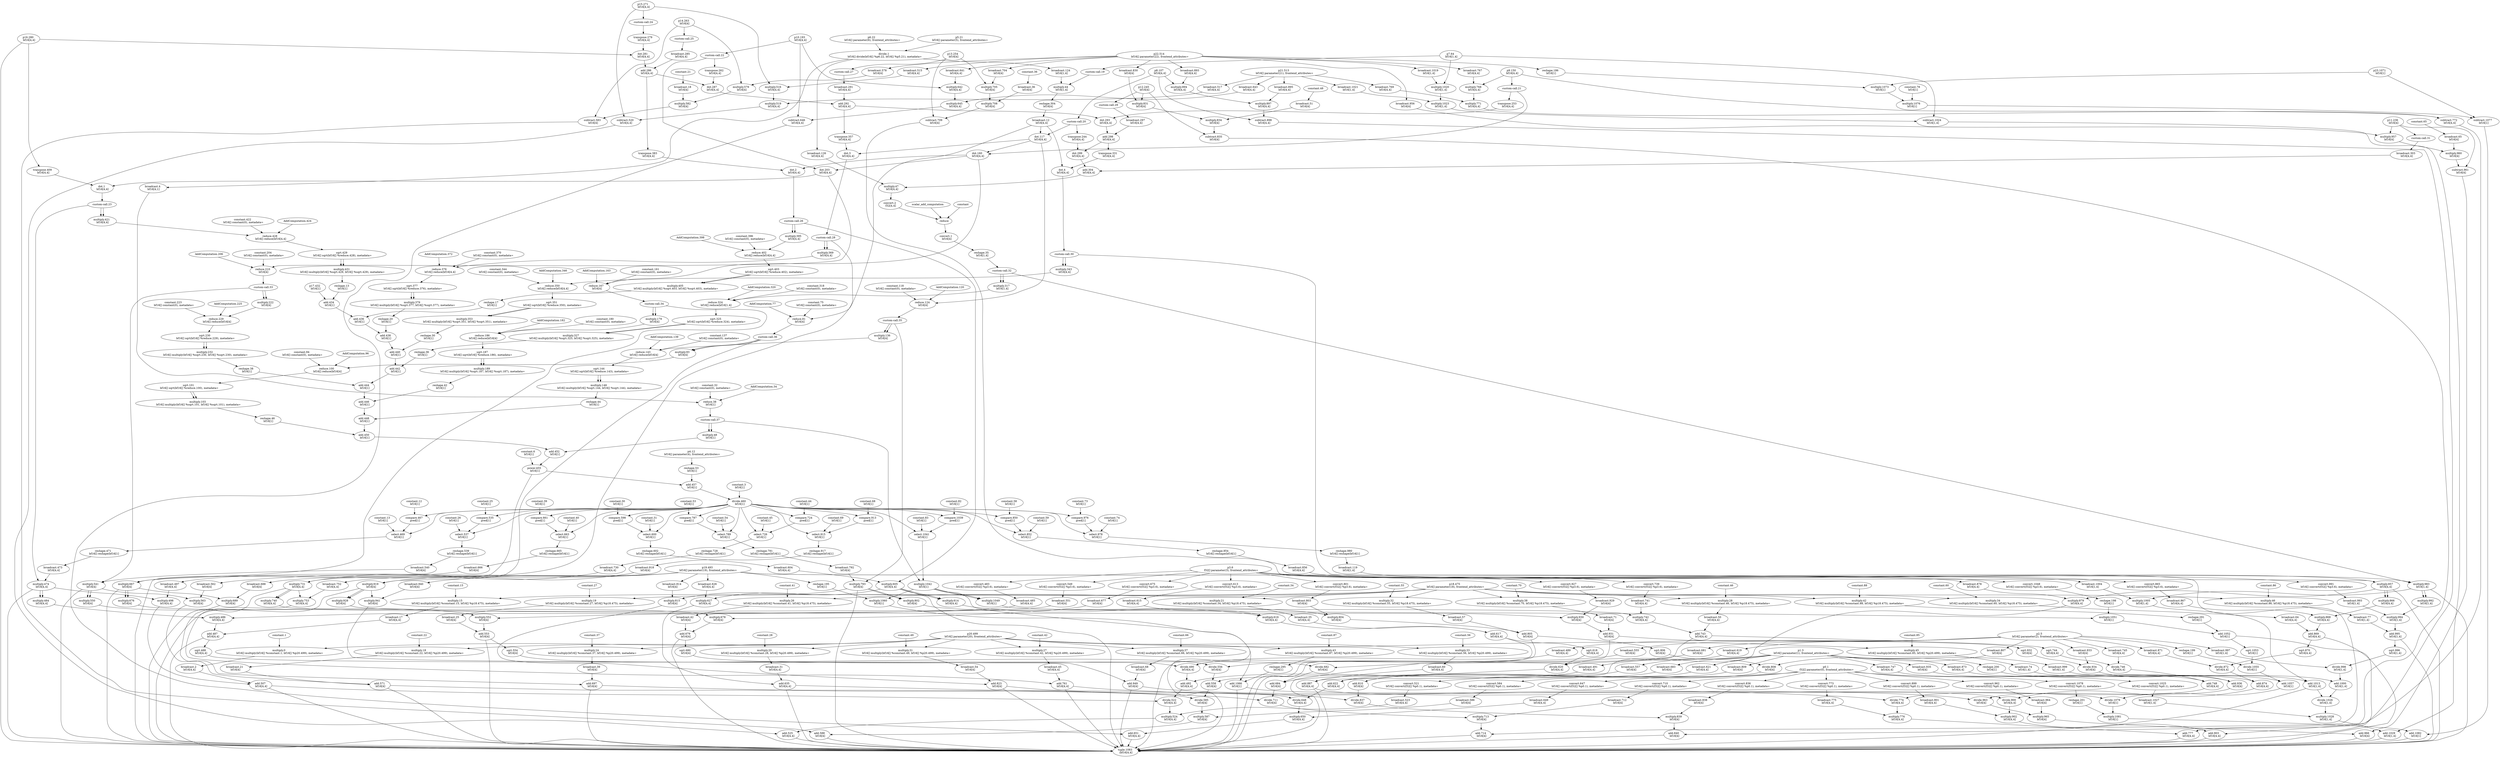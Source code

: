 digraph HloModule {
	"p15.271" [label="p15.271 \n bf16[4,4]"];
	"p22.514" [label="p22.514 \n bf16[] parameter(22), frontend_attributes="];
	"broadcast.515" [label="broadcast.515 \n bf16[4,4]"];
	"multiply.516" [label="multiply.516 \n bf16[4,4]"];
	"p21.513" [label="p21.513 \n bf16[] parameter(21), frontend_attributes="];
	"broadcast.517" [label="broadcast.517 \n bf16[4,4]"];
	"multiply.519" [label="multiply.519 \n bf16[4,4]"];
	"subtract.520" [label="subtract.520 \n bf16[4,4]"];
	"p20.499" [label="p20.499 \n bf16[] parameter(20), frontend_attributes="];
	"multiply.0" [label="multiply.0 \n bf16[] multiply(bf16[] %constant.1, bf16[] %p20.499), metadata="];
	"broadcast.2" [label="broadcast.2 \n bf16[4,4]"];
	"p6.22" [label="p6.22 \n bf16[] parameter(6), frontend_attributes="];
	"p5.21" [label="p5.21 \n bf16[] parameter(5), frontend_attributes="];
	"divide.1" [label="divide.1 \n bf16[] divide(bf16[] %p6.22, bf16[] %p5.21), metadata="];
	"broadcast.124" [label="broadcast.124 \n bf16[1,4]"];
	"p7.64" [label="p7.64 \n bf16[1,4]"];
	"multiply.44" [label="multiply.44 \n bf16[1,4]"];
	"reshape.304" [label="reshape.304 \n bf16[4]"];
	"broadcast.12" [label="broadcast.12 \n bf16[4,4]"];
	"p8.107" [label="p8.107 \n bf16[4,4]"];
	"dot.117" [label="dot.117 \n bf16[4,4]"];
	"p9.150" [label="p9.150 \n bf16[4,4]"];
	"dot.160" [label="dot.160 \n bf16[4,4]"];
	"p10.193" [label="p10.193 \n bf16[4,4]"];
	"dot.203" [label="dot.203 \n bf16[4,4]"];
	"p16.280" [label="p16.280 \n bf16[4,4]"];
	"transpose.409" [label="transpose.409 \n bf16[4,4]"];
	"dot.1" [label="dot.1 \n bf16[4,4]"];
	"constant.3" [label="constant.3 \n bf16[1]"];
	"p17.432" [label="p17.432 \n bf16[1]"];
	"multiply.421" [label="multiply.421 \n bf16[4,4]"];
	"constant.422" [label="constant.422 \n bf16[] constant(0), metadata="];
	"reduce.428" [label="reduce.428 \n bf16[] reduce(bf16[4,4]"];
	"sqrt.429" [label="sqrt.429 \n bf16[] sqrt(bf16[] %reduce.428), metadata="];
	"multiply.431" [label="multiply.431 \n bf16[] multiply(bf16[] %sqrt.429, bf16[] %sqrt.429), metadata="];
	"reshape.13" [label="reshape.13 \n bf16[1]"];
	"add.434" [label="add.434 \n bf16[1]"];
	"transpose.279" [label="transpose.279 \n bf16[4,4]"];
	"dot.281" [label="dot.281 \n bf16[4,4]"];
	"p14.263" [label="p14.263 \n bf16[4]"];
	"broadcast.285" [label="broadcast.285 \n bf16[4,4]"];
	"add.286" [label="add.286 \n bf16[4,4]"];
	"transpose.383" [label="transpose.383 \n bf16[4,4]"];
	"dot.2" [label="dot.2 \n bf16[4,4]"];
	"multiply.395" [label="multiply.395 \n bf16[4,4]"];
	"constant.396" [label="constant.396 \n bf16[] constant(0), metadata="];
	"reduce.402" [label="reduce.402 \n bf16[] reduce(bf16[4,4]"];
	"sqrt.403" [label="sqrt.403 \n bf16[] sqrt(bf16[] %reduce.402), metadata="];
	"multiply.405" [label="multiply.405 \n bf16[] multiply(bf16[] %sqrt.403, bf16[] %sqrt.403), metadata="];
	"reshape.17" [label="reshape.17 \n bf16[1]"];
	"add.436" [label="add.436 \n bf16[1]"];
	"transpose.262" [label="transpose.262 \n bf16[4,4]"];
	"dot.287" [label="dot.287 \n bf16[4,4]"];
	"p13.254" [label="p13.254 \n bf16[4]"];
	"broadcast.291" [label="broadcast.291 \n bf16[4,4]"];
	"add.292" [label="add.292 \n bf16[4,4]"];
	"transpose.357" [label="transpose.357 \n bf16[4,4]"];
	"dot.3" [label="dot.3 \n bf16[4,4]"];
	"multiply.369" [label="multiply.369 \n bf16[4,4]"];
	"constant.370" [label="constant.370 \n bf16[] constant(0), metadata="];
	"reduce.376" [label="reduce.376 \n bf16[] reduce(bf16[4,4]"];
	"sqrt.377" [label="sqrt.377 \n bf16[] sqrt(bf16[] %reduce.376), metadata="];
	"multiply.379" [label="multiply.379 \n bf16[] multiply(bf16[] %sqrt.377, bf16[] %sqrt.377), metadata="];
	"reshape.20" [label="reshape.20 \n bf16[1]"];
	"add.438" [label="add.438 \n bf16[1]"];
	"transpose.253" [label="transpose.253 \n bf16[4,4]"];
	"dot.293" [label="dot.293 \n bf16[4,4]"];
	"p12.245" [label="p12.245 \n bf16[4]"];
	"broadcast.297" [label="broadcast.297 \n bf16[4,4]"];
	"add.298" [label="add.298 \n bf16[4,4]"];
	"transpose.331" [label="transpose.331 \n bf16[4,4]"];
	"dot.4" [label="dot.4 \n bf16[4,4]"];
	"multiply.343" [label="multiply.343 \n bf16[4,4]"];
	"constant.344" [label="constant.344 \n bf16[] constant(0), metadata="];
	"reduce.350" [label="reduce.350 \n bf16[] reduce(bf16[4,4]"];
	"sqrt.351" [label="sqrt.351 \n bf16[] sqrt(bf16[] %reduce.350), metadata="];
	"multiply.353" [label="multiply.353 \n bf16[] multiply(bf16[] %sqrt.351, bf16[] %sqrt.351), metadata="];
	"reshape.30" [label="reshape.30 \n bf16[1]"];
	"add.440" [label="add.440 \n bf16[1]"];
	"transpose.244" [label="transpose.244 \n bf16[4,4]"];
	"dot.299" [label="dot.299 \n bf16[4,4]"];
	"p11.236" [label="p11.236 \n bf16[4]"];
	"broadcast.303" [label="broadcast.303 \n bf16[4,4]"];
	"add.304" [label="add.304 \n bf16[4,4]"];
	"broadcast.126" [label="broadcast.126 \n bf16[4,4]"];
	"multiply.47" [label="multiply.47 \n bf16[4,4]"];
	"convert.2" [label="convert.2 \n f32[4,4]"];
	"convert.1" [label="convert.1 \n bf16[4]"];
	"reshape.35" [label="reshape.35 \n bf16[1,4]"];
	"multiply.317" [label="multiply.317 \n bf16[1,4]"];
	"constant.318" [label="constant.318 \n bf16[] constant(0), metadata="];
	"reduce.324" [label="reduce.324 \n bf16[] reduce(bf16[1,4]"];
	"sqrt.325" [label="sqrt.325 \n bf16[] sqrt(bf16[] %reduce.324), metadata="];
	"multiply.327" [label="multiply.327 \n bf16[] multiply(bf16[] %sqrt.325, bf16[] %sqrt.325), metadata="];
	"reshape.36" [label="reshape.36 \n bf16[1]"];
	"add.442" [label="add.442 \n bf16[1]"];
	"constant.204" [label="constant.204 \n bf16[] constant(0), metadata="];
	"reduce.210" [label="reduce.210 \n bf16[4]"];
	"multiply.222" [label="multiply.222 \n bf16[4]"];
	"constant.223" [label="constant.223 \n bf16[] constant(0), metadata="];
	"reduce.229" [label="reduce.229 \n bf16[] reduce(bf16[4]"];
	"sqrt.230" [label="sqrt.230 \n bf16[] sqrt(bf16[] %reduce.229), metadata="];
	"multiply.232" [label="multiply.232 \n bf16[] multiply(bf16[] %sqrt.230, bf16[] %sqrt.230), metadata="];
	"reshape.38" [label="reshape.38 \n bf16[1]"];
	"add.444" [label="add.444 \n bf16[1]"];
	"constant.161" [label="constant.161 \n bf16[] constant(0), metadata="];
	"reduce.167" [label="reduce.167 \n bf16[4]"];
	"multiply.179" [label="multiply.179 \n bf16[4]"];
	"constant.180" [label="constant.180 \n bf16[] constant(0), metadata="];
	"reduce.186" [label="reduce.186 \n bf16[] reduce(bf16[4]"];
	"sqrt.187" [label="sqrt.187 \n bf16[] sqrt(bf16[] %reduce.186), metadata="];
	"multiply.189" [label="multiply.189 \n bf16[] multiply(bf16[] %sqrt.187, bf16[] %sqrt.187), metadata="];
	"reshape.42" [label="reshape.42 \n bf16[1]"];
	"add.446" [label="add.446 \n bf16[1]"];
	"constant.118" [label="constant.118 \n bf16[] constant(0), metadata="];
	"reduce.124" [label="reduce.124 \n bf16[4]"];
	"multiply.136" [label="multiply.136 \n bf16[4]"];
	"constant.137" [label="constant.137 \n bf16[] constant(0), metadata="];
	"reduce.143" [label="reduce.143 \n bf16[] reduce(bf16[4]"];
	"sqrt.144" [label="sqrt.144 \n bf16[] sqrt(bf16[] %reduce.143), metadata="];
	"multiply.146" [label="multiply.146 \n bf16[] multiply(bf16[] %sqrt.144, bf16[] %sqrt.144), metadata="];
	"reshape.44" [label="reshape.44 \n bf16[1]"];
	"add.448" [label="add.448 \n bf16[1]"];
	"constant.75" [label="constant.75 \n bf16[] constant(0), metadata="];
	"reduce.81" [label="reduce.81 \n bf16[4]"];
	"multiply.93" [label="multiply.93 \n bf16[4]"];
	"constant.94" [label="constant.94 \n bf16[] constant(0), metadata="];
	"reduce.100" [label="reduce.100 \n bf16[] reduce(bf16[4]"];
	"sqrt.101" [label="sqrt.101 \n bf16[] sqrt(bf16[] %reduce.100), metadata="];
	"multiply.103" [label="multiply.103 \n bf16[] multiply(bf16[] %sqrt.101, bf16[] %sqrt.101), metadata="];
	"reshape.46" [label="reshape.46 \n bf16[1]"];
	"add.450" [label="add.450 \n bf16[1]"];
	"broadcast.4" [label="broadcast.4 \n bf16[4,1]"];
	"constant.32" [label="constant.32 \n bf16[] constant(0), metadata="];
	"reduce.38" [label="reduce.38 \n bf16[1]"];
	"multiply.48" [label="multiply.48 \n bf16[1]"];
	"add.452" [label="add.452 \n bf16[1]"];
	"constant.6" [label="constant.6 \n bf16[1]"];
	"power.455" [label="power.455 \n bf16[1]"];
	"p4.12" [label="p4.12 \n bf16[] parameter(4), frontend_attributes="];
	"reshape.53" [label="reshape.53 \n bf16[1]"];
	"add.457" [label="add.457 \n bf16[1]"];
	"divide.460" [label="divide.460 \n bf16[1]"];
	"constant.12" [label="constant.12 \n bf16[1]"];
	"compare.467" [label="compare.467 \n pred[1]"];
	"constant.13" [label="constant.13 \n bf16[1]"];
	"select.469" [label="select.469 \n bf16[1]"];
	"reshape.471" [label="reshape.471 \n bf16[] reshape(bf16[1]"];
	"broadcast.473" [label="broadcast.473 \n bf16[4,4]"];
	"multiply.474" [label="multiply.474 \n bf16[4,4]"];
	"p19.493" [label="p19.493 \n bf16[] parameter(19), frontend_attributes="];
	"broadcast.497" [label="broadcast.497 \n bf16[4,4]"];
	"multiply.498" [label="multiply.498 \n bf16[4,4]"];
	"add.507" [label="add.507 \n bf16[4,4]"];
	"p18.475" [label="p18.475 \n bf16[] parameter(18), frontend_attributes="];
	"multiply.15" [label="multiply.15 \n bf16[] multiply(bf16[] %constant.15, bf16[] %p18.475), metadata="];
	"broadcast.17" [label="broadcast.17 \n bf16[4,4]"];
	"multiply.484" [label="multiply.484 \n bf16[4,4]"];
	"p3.6" [label="p3.6 \n f32[] parameter(3), frontend_attributes="];
	"convert.483" [label="convert.483 \n bf16[] convert(f32[] %p3.6), metadata="];
	"broadcast.485" [label="broadcast.485 \n bf16[4,4]"];
	"multiply.486" [label="multiply.486 \n bf16[4,4]"];
	"add.487" [label="add.487 \n bf16[4,4]"];
	"sqrt.488" [label="sqrt.488 \n bf16[4,4]"];
	"p2.5" [label="p2.5 \n bf16[] parameter(2), frontend_attributes="];
	"broadcast.489" [label="broadcast.489 \n bf16[4,4]"];
	"divide.490" [label="divide.490 \n bf16[4,4]"];
	"p1.3" [label="p1.3 \n bf16[] parameter(1), frontend_attributes="];
	"broadcast.491" [label="broadcast.491 \n bf16[4,4]"];
	"add.492" [label="add.492 \n bf16[4,4]"];
	"divide.522" [label="divide.522 \n bf16[4,4]"];
	"p0.1" [label="p0.1 \n f32[] parameter(0), frontend_attributes="];
	"convert.521" [label="convert.521 \n bf16[] convert(f32[] %p0.1), metadata="];
	"broadcast.523" [label="broadcast.523 \n bf16[4,4]"];
	"multiply.524" [label="multiply.524 \n bf16[4,4]"];
	"add.525" [label="add.525 \n bf16[4,4]"];
	"broadcast.578" [label="broadcast.578 \n bf16[4]"];
	"multiply.579" [label="multiply.579 \n bf16[4]"];
	"broadcast.18" [label="broadcast.18 \n bf16[4]"];
	"multiply.582" [label="multiply.582 \n bf16[4]"];
	"subtract.583" [label="subtract.583 \n bf16[4]"];
	"multiply.18" [label="multiply.18 \n bf16[] multiply(bf16[] %constant.22, bf16[] %p20.499), metadata="];
	"broadcast.21" [label="broadcast.21 \n bf16[4]"];
	"constant.25" [label="constant.25 \n bf16[1]"];
	"compare.535" [label="compare.535 \n pred[1]"];
	"constant.26" [label="constant.26 \n bf16[1]"];
	"select.537" [label="select.537 \n bf16[1]"];
	"reshape.539" [label="reshape.539 \n bf16[] reshape(bf16[1]"];
	"broadcast.540" [label="broadcast.540 \n bf16[4]"];
	"multiply.541" [label="multiply.541 \n bf16[4]"];
	"broadcast.562" [label="broadcast.562 \n bf16[4]"];
	"multiply.563" [label="multiply.563 \n bf16[4]"];
	"add.571" [label="add.571 \n bf16[4]"];
	"multiply.19" [label="multiply.19 \n bf16[] multiply(bf16[] %constant.27, bf16[] %p18.475), metadata="];
	"broadcast.25" [label="broadcast.25 \n bf16[4]"];
	"multiply.550" [label="multiply.550 \n bf16[4]"];
	"convert.549" [label="convert.549 \n bf16[] convert(f32[] %p3.6), metadata="];
	"broadcast.551" [label="broadcast.551 \n bf16[4]"];
	"multiply.552" [label="multiply.552 \n bf16[4]"];
	"add.553" [label="add.553 \n bf16[4]"];
	"sqrt.554" [label="sqrt.554 \n bf16[4]"];
	"broadcast.555" [label="broadcast.555 \n bf16[4]"];
	"divide.556" [label="divide.556 \n bf16[4]"];
	"broadcast.557" [label="broadcast.557 \n bf16[4]"];
	"add.558" [label="add.558 \n bf16[4]"];
	"divide.585" [label="divide.585 \n bf16[4]"];
	"convert.584" [label="convert.584 \n bf16[] convert(f32[] %p0.1), metadata="];
	"broadcast.586" [label="broadcast.586 \n bf16[4]"];
	"multiply.587" [label="multiply.587 \n bf16[4]"];
	"add.588" [label="add.588 \n bf16[4]"];
	"broadcast.641" [label="broadcast.641 \n bf16[4,4]"];
	"multiply.642" [label="multiply.642 \n bf16[4,4]"];
	"broadcast.643" [label="broadcast.643 \n bf16[4,4]"];
	"multiply.645" [label="multiply.645 \n bf16[4,4]"];
	"subtract.646" [label="subtract.646 \n bf16[4,4]"];
	"multiply.20" [label="multiply.20 \n bf16[] multiply(bf16[] %constant.28, bf16[] %p20.499), metadata="];
	"broadcast.31" [label="broadcast.31 \n bf16[4,4]"];
	"constant.30" [label="constant.30 \n bf16[1]"];
	"compare.598" [label="compare.598 \n pred[1]"];
	"constant.31" [label="constant.31 \n bf16[1]"];
	"select.600" [label="select.600 \n bf16[1]"];
	"reshape.602" [label="reshape.602 \n bf16[] reshape(bf16[1]"];
	"broadcast.604" [label="broadcast.604 \n bf16[4,4]"];
	"multiply.605" [label="multiply.605 \n bf16[4,4]"];
	"broadcast.626" [label="broadcast.626 \n bf16[4,4]"];
	"multiply.627" [label="multiply.627 \n bf16[4,4]"];
	"add.635" [label="add.635 \n bf16[4,4]"];
	"multiply.21" [label="multiply.21 \n bf16[] multiply(bf16[] %constant.34, bf16[] %p18.475), metadata="];
	"broadcast.35" [label="broadcast.35 \n bf16[4,4]"];
	"multiply.614" [label="multiply.614 \n bf16[4,4]"];
	"convert.613" [label="convert.613 \n bf16[] convert(f32[] %p3.6), metadata="];
	"broadcast.615" [label="broadcast.615 \n bf16[4,4]"];
	"multiply.616" [label="multiply.616 \n bf16[4,4]"];
	"add.617" [label="add.617 \n bf16[4,4]"];
	"sqrt.618" [label="sqrt.618 \n bf16[4,4]"];
	"broadcast.619" [label="broadcast.619 \n bf16[4,4]"];
	"divide.620" [label="divide.620 \n bf16[4,4]"];
	"broadcast.621" [label="broadcast.621 \n bf16[4,4]"];
	"add.622" [label="add.622 \n bf16[4,4]"];
	"divide.648" [label="divide.648 \n bf16[4,4]"];
	"convert.647" [label="convert.647 \n bf16[] convert(f32[] %p0.1), metadata="];
	"broadcast.649" [label="broadcast.649 \n bf16[4,4]"];
	"multiply.650" [label="multiply.650 \n bf16[4,4]"];
	"add.651" [label="add.651 \n bf16[4,4]"];
	"broadcast.704" [label="broadcast.704 \n bf16[4]"];
	"multiply.705" [label="multiply.705 \n bf16[4]"];
	"broadcast.36" [label="broadcast.36 \n bf16[4]"];
	"multiply.708" [label="multiply.708 \n bf16[4]"];
	"subtract.709" [label="subtract.709 \n bf16[4]"];
	"multiply.24" [label="multiply.24 \n bf16[] multiply(bf16[] %constant.37, bf16[] %p20.499), metadata="];
	"broadcast.39" [label="broadcast.39 \n bf16[4]"];
	"constant.39" [label="constant.39 \n bf16[1]"];
	"compare.661" [label="compare.661 \n pred[1]"];
	"constant.40" [label="constant.40 \n bf16[1]"];
	"select.663" [label="select.663 \n bf16[1]"];
	"reshape.665" [label="reshape.665 \n bf16[] reshape(bf16[1]"];
	"broadcast.666" [label="broadcast.666 \n bf16[4]"];
	"multiply.667" [label="multiply.667 \n bf16[4]"];
	"broadcast.688" [label="broadcast.688 \n bf16[4]"];
	"multiply.689" [label="multiply.689 \n bf16[4]"];
	"add.697" [label="add.697 \n bf16[4]"];
	"multiply.26" [label="multiply.26 \n bf16[] multiply(bf16[] %constant.41, bf16[] %p18.475), metadata="];
	"broadcast.42" [label="broadcast.42 \n bf16[4]"];
	"multiply.676" [label="multiply.676 \n bf16[4]"];
	"convert.675" [label="convert.675 \n bf16[] convert(f32[] %p3.6), metadata="];
	"broadcast.677" [label="broadcast.677 \n bf16[4]"];
	"multiply.678" [label="multiply.678 \n bf16[4]"];
	"add.679" [label="add.679 \n bf16[4]"];
	"sqrt.680" [label="sqrt.680 \n bf16[4]"];
	"broadcast.681" [label="broadcast.681 \n bf16[4]"];
	"divide.682" [label="divide.682 \n bf16[4]"];
	"broadcast.683" [label="broadcast.683 \n bf16[4]"];
	"add.684" [label="add.684 \n bf16[4]"];
	"divide.711" [label="divide.711 \n bf16[4]"];
	"convert.710" [label="convert.710 \n bf16[] convert(f32[] %p0.1), metadata="];
	"broadcast.712" [label="broadcast.712 \n bf16[4]"];
	"multiply.713" [label="multiply.713 \n bf16[4]"];
	"add.714" [label="add.714 \n bf16[4]"];
	"broadcast.767" [label="broadcast.767 \n bf16[4,4]"];
	"multiply.768" [label="multiply.768 \n bf16[4,4]"];
	"broadcast.769" [label="broadcast.769 \n bf16[4,4]"];
	"multiply.771" [label="multiply.771 \n bf16[4,4]"];
	"subtract.772" [label="subtract.772 \n bf16[4,4]"];
	"multiply.27" [label="multiply.27 \n bf16[] multiply(bf16[] %constant.42, bf16[] %p20.499), metadata="];
	"broadcast.45" [label="broadcast.45 \n bf16[4,4]"];
	"constant.44" [label="constant.44 \n bf16[1]"];
	"compare.724" [label="compare.724 \n pred[1]"];
	"constant.45" [label="constant.45 \n bf16[1]"];
	"select.726" [label="select.726 \n bf16[1]"];
	"reshape.728" [label="reshape.728 \n bf16[] reshape(bf16[1]"];
	"broadcast.730" [label="broadcast.730 \n bf16[4,4]"];
	"multiply.731" [label="multiply.731 \n bf16[4,4]"];
	"broadcast.752" [label="broadcast.752 \n bf16[4,4]"];
	"multiply.753" [label="multiply.753 \n bf16[4,4]"];
	"add.761" [label="add.761 \n bf16[4,4]"];
	"multiply.28" [label="multiply.28 \n bf16[] multiply(bf16[] %constant.46, bf16[] %p18.475), metadata="];
	"broadcast.50" [label="broadcast.50 \n bf16[4,4]"];
	"multiply.740" [label="multiply.740 \n bf16[4,4]"];
	"convert.739" [label="convert.739 \n bf16[] convert(f32[] %p3.6), metadata="];
	"broadcast.741" [label="broadcast.741 \n bf16[4,4]"];
	"multiply.742" [label="multiply.742 \n bf16[4,4]"];
	"add.743" [label="add.743 \n bf16[4,4]"];
	"sqrt.744" [label="sqrt.744 \n bf16[4,4]"];
	"broadcast.745" [label="broadcast.745 \n bf16[4,4]"];
	"divide.746" [label="divide.746 \n bf16[4,4]"];
	"broadcast.747" [label="broadcast.747 \n bf16[4,4]"];
	"add.748" [label="add.748 \n bf16[4,4]"];
	"divide.774" [label="divide.774 \n bf16[4,4]"];
	"convert.773" [label="convert.773 \n bf16[] convert(f32[] %p0.1), metadata="];
	"broadcast.775" [label="broadcast.775 \n bf16[4,4]"];
	"multiply.776" [label="multiply.776 \n bf16[4,4]"];
	"add.777" [label="add.777 \n bf16[4,4]"];
	"broadcast.830" [label="broadcast.830 \n bf16[4]"];
	"multiply.831" [label="multiply.831 \n bf16[4]"];
	"broadcast.51" [label="broadcast.51 \n bf16[4]"];
	"multiply.834" [label="multiply.834 \n bf16[4]"];
	"subtract.835" [label="subtract.835 \n bf16[4]"];
	"multiply.31" [label="multiply.31 \n bf16[] multiply(bf16[] %constant.49, bf16[] %p20.499), metadata="];
	"broadcast.54" [label="broadcast.54 \n bf16[4]"];
	"constant.53" [label="constant.53 \n bf16[1]"];
	"compare.787" [label="compare.787 \n pred[1]"];
	"constant.54" [label="constant.54 \n bf16[1]"];
	"select.789" [label="select.789 \n bf16[1]"];
	"reshape.791" [label="reshape.791 \n bf16[] reshape(bf16[1]"];
	"broadcast.792" [label="broadcast.792 \n bf16[4]"];
	"multiply.793" [label="multiply.793 \n bf16[4]"];
	"broadcast.814" [label="broadcast.814 \n bf16[4]"];
	"multiply.815" [label="multiply.815 \n bf16[4]"];
	"add.823" [label="add.823 \n bf16[4]"];
	"multiply.32" [label="multiply.32 \n bf16[] multiply(bf16[] %constant.55, bf16[] %p18.475), metadata="];
	"broadcast.57" [label="broadcast.57 \n bf16[4]"];
	"multiply.802" [label="multiply.802 \n bf16[4]"];
	"convert.801" [label="convert.801 \n bf16[] convert(f32[] %p3.6), metadata="];
	"broadcast.803" [label="broadcast.803 \n bf16[4]"];
	"multiply.804" [label="multiply.804 \n bf16[4]"];
	"add.805" [label="add.805 \n bf16[4]"];
	"sqrt.806" [label="sqrt.806 \n bf16[4]"];
	"broadcast.807" [label="broadcast.807 \n bf16[4]"];
	"divide.808" [label="divide.808 \n bf16[4]"];
	"broadcast.809" [label="broadcast.809 \n bf16[4]"];
	"add.810" [label="add.810 \n bf16[4]"];
	"divide.837" [label="divide.837 \n bf16[4]"];
	"convert.836" [label="convert.836 \n bf16[] convert(f32[] %p0.1), metadata="];
	"broadcast.838" [label="broadcast.838 \n bf16[4]"];
	"multiply.839" [label="multiply.839 \n bf16[4]"];
	"add.840" [label="add.840 \n bf16[4]"];
	"broadcast.893" [label="broadcast.893 \n bf16[4,4]"];
	"multiply.894" [label="multiply.894 \n bf16[4,4]"];
	"broadcast.895" [label="broadcast.895 \n bf16[4,4]"];
	"multiply.897" [label="multiply.897 \n bf16[4,4]"];
	"subtract.898" [label="subtract.898 \n bf16[4,4]"];
	"multiply.33" [label="multiply.33 \n bf16[] multiply(bf16[] %constant.56, bf16[] %p20.499), metadata="];
	"broadcast.60" [label="broadcast.60 \n bf16[4,4]"];
	"constant.58" [label="constant.58 \n bf16[1]"];
	"compare.850" [label="compare.850 \n pred[1]"];
	"constant.59" [label="constant.59 \n bf16[1]"];
	"select.852" [label="select.852 \n bf16[1]"];
	"reshape.854" [label="reshape.854 \n bf16[] reshape(bf16[1]"];
	"broadcast.856" [label="broadcast.856 \n bf16[4,4]"];
	"multiply.857" [label="multiply.857 \n bf16[4,4]"];
	"broadcast.878" [label="broadcast.878 \n bf16[4,4]"];
	"multiply.879" [label="multiply.879 \n bf16[4,4]"];
	"add.887" [label="add.887 \n bf16[4,4]"];
	"multiply.34" [label="multiply.34 \n bf16[] multiply(bf16[] %constant.60, bf16[] %p18.475), metadata="];
	"broadcast.64" [label="broadcast.64 \n bf16[4,4]"];
	"multiply.866" [label="multiply.866 \n bf16[4,4]"];
	"convert.865" [label="convert.865 \n bf16[] convert(f32[] %p3.6), metadata="];
	"broadcast.867" [label="broadcast.867 \n bf16[4,4]"];
	"multiply.868" [label="multiply.868 \n bf16[4,4]"];
	"add.869" [label="add.869 \n bf16[4,4]"];
	"sqrt.870" [label="sqrt.870 \n bf16[4,4]"];
	"broadcast.871" [label="broadcast.871 \n bf16[4,4]"];
	"divide.872" [label="divide.872 \n bf16[4,4]"];
	"broadcast.873" [label="broadcast.873 \n bf16[4,4]"];
	"add.874" [label="add.874 \n bf16[4,4]"];
	"divide.900" [label="divide.900 \n bf16[4,4]"];
	"convert.899" [label="convert.899 \n bf16[] convert(f32[] %p0.1), metadata="];
	"broadcast.901" [label="broadcast.901 \n bf16[4,4]"];
	"multiply.902" [label="multiply.902 \n bf16[4,4]"];
	"add.903" [label="add.903 \n bf16[4,4]"];
	"broadcast.956" [label="broadcast.956 \n bf16[4]"];
	"multiply.957" [label="multiply.957 \n bf16[4]"];
	"broadcast.65" [label="broadcast.65 \n bf16[4]"];
	"multiply.960" [label="multiply.960 \n bf16[4]"];
	"subtract.961" [label="subtract.961 \n bf16[4]"];
	"multiply.37" [label="multiply.37 \n bf16[] multiply(bf16[] %constant.66, bf16[] %p20.499), metadata="];
	"broadcast.68" [label="broadcast.68 \n bf16[4]"];
	"constant.68" [label="constant.68 \n bf16[1]"];
	"compare.913" [label="compare.913 \n pred[1]"];
	"constant.69" [label="constant.69 \n bf16[1]"];
	"select.915" [label="select.915 \n bf16[1]"];
	"reshape.917" [label="reshape.917 \n bf16[] reshape(bf16[1]"];
	"broadcast.918" [label="broadcast.918 \n bf16[4]"];
	"multiply.919" [label="multiply.919 \n bf16[4]"];
	"broadcast.940" [label="broadcast.940 \n bf16[4]"];
	"multiply.941" [label="multiply.941 \n bf16[4]"];
	"add.949" [label="add.949 \n bf16[4]"];
	"multiply.38" [label="multiply.38 \n bf16[] multiply(bf16[] %constant.70, bf16[] %p18.475), metadata="];
	"broadcast.71" [label="broadcast.71 \n bf16[4]"];
	"multiply.928" [label="multiply.928 \n bf16[4]"];
	"convert.927" [label="convert.927 \n bf16[] convert(f32[] %p3.6), metadata="];
	"broadcast.929" [label="broadcast.929 \n bf16[4]"];
	"multiply.930" [label="multiply.930 \n bf16[4]"];
	"add.931" [label="add.931 \n bf16[4]"];
	"sqrt.932" [label="sqrt.932 \n bf16[4]"];
	"broadcast.933" [label="broadcast.933 \n bf16[4]"];
	"divide.934" [label="divide.934 \n bf16[4]"];
	"broadcast.935" [label="broadcast.935 \n bf16[4]"];
	"add.936" [label="add.936 \n bf16[4]"];
	"divide.963" [label="divide.963 \n bf16[4]"];
	"convert.962" [label="convert.962 \n bf16[] convert(f32[] %p0.1), metadata="];
	"broadcast.964" [label="broadcast.964 \n bf16[4]"];
	"multiply.965" [label="multiply.965 \n bf16[4]"];
	"add.966" [label="add.966 \n bf16[4]"];
	"broadcast.1019" [label="broadcast.1019 \n bf16[1,4]"];
	"multiply.1020" [label="multiply.1020 \n bf16[1,4]"];
	"broadcast.1021" [label="broadcast.1021 \n bf16[1,4]"];
	"multiply.1023" [label="multiply.1023 \n bf16[1,4]"];
	"subtract.1024" [label="subtract.1024 \n bf16[1,4]"];
	"multiply.45" [label="multiply.45 \n bf16[] multiply(bf16[] %constant.85, bf16[] %p20.499), metadata="];
	"broadcast.74" [label="broadcast.74 \n bf16[1,4]"];
	"constant.73" [label="constant.73 \n bf16[1]"];
	"compare.976" [label="compare.976 \n pred[1]"];
	"constant.74" [label="constant.74 \n bf16[1]"];
	"select.978" [label="select.978 \n bf16[1]"];
	"reshape.980" [label="reshape.980 \n bf16[] reshape(bf16[1]"];
	"broadcast.119" [label="broadcast.119 \n bf16[1,4]"];
	"multiply.983" [label="multiply.983 \n bf16[1,4]"];
	"broadcast.1004" [label="broadcast.1004 \n bf16[1,4]"];
	"multiply.1005" [label="multiply.1005 \n bf16[1,4]"];
	"add.1013" [label="add.1013 \n bf16[1,4]"];
	"multiply.46" [label="multiply.46 \n bf16[] multiply(bf16[] %constant.86, bf16[] %p18.475), metadata="];
	"broadcast.77" [label="broadcast.77 \n bf16[1,4]"];
	"multiply.992" [label="multiply.992 \n bf16[1,4]"];
	"convert.991" [label="convert.991 \n bf16[] convert(f32[] %p3.6), metadata="];
	"broadcast.993" [label="broadcast.993 \n bf16[1,4]"];
	"multiply.994" [label="multiply.994 \n bf16[1,4]"];
	"add.995" [label="add.995 \n bf16[1,4]"];
	"sqrt.996" [label="sqrt.996 \n bf16[1,4]"];
	"broadcast.997" [label="broadcast.997 \n bf16[1,4]"];
	"divide.998" [label="divide.998 \n bf16[1,4]"];
	"broadcast.999" [label="broadcast.999 \n bf16[1,4]"];
	"add.1000" [label="add.1000 \n bf16[1,4]"];
	"divide.1026" [label="divide.1026 \n bf16[1,4]"];
	"convert.1025" [label="convert.1025 \n bf16[] convert(f32[] %p0.1), metadata="];
	"broadcast.1027" [label="broadcast.1027 \n bf16[1,4]"];
	"multiply.1028" [label="multiply.1028 \n bf16[1,4]"];
	"add.1029" [label="add.1029 \n bf16[1,4]"];
	"p23.1071" [label="p23.1071 \n bf16[1]"];
	"reshape.186" [label="reshape.186 \n bf16[1]"];
	"multiply.1073" [label="multiply.1073 \n bf16[1]"];
	"constant.78" [label="constant.78 \n bf16[1]"];
	"multiply.1076" [label="multiply.1076 \n bf16[1]"];
	"subtract.1077" [label="subtract.1077 \n bf16[1]"];
	"multiply.43" [label="multiply.43 \n bf16[] multiply(bf16[] %constant.87, bf16[] %p20.499), metadata="];
	"reshape.295" [label="reshape.295 \n bf16[1]"];
	"constant.82" [label="constant.82 \n bf16[1]"];
	"compare.1039" [label="compare.1039 \n pred[1]"];
	"constant.83" [label="constant.83 \n bf16[1]"];
	"select.1041" [label="select.1041 \n bf16[1]"];
	"multiply.1042" [label="multiply.1042 \n bf16[1]"];
	"reshape.195" [label="reshape.195 \n bf16[1]"];
	"multiply.1060" [label="multiply.1060 \n bf16[1]"];
	"add.1066" [label="add.1066 \n bf16[1]"];
	"multiply.42" [label="multiply.42 \n bf16[] multiply(bf16[] %constant.88, bf16[] %p18.475), metadata="];
	"reshape.291" [label="reshape.291 \n bf16[1]"];
	"multiply.1049" [label="multiply.1049 \n bf16[1]"];
	"convert.1048" [label="convert.1048 \n bf16[] convert(f32[] %p3.6), metadata="];
	"reshape.198" [label="reshape.198 \n bf16[1]"];
	"multiply.1051" [label="multiply.1051 \n bf16[1]"];
	"add.1052" [label="add.1052 \n bf16[1]"];
	"sqrt.1053" [label="sqrt.1053 \n bf16[1]"];
	"reshape.199" [label="reshape.199 \n bf16[1]"];
	"divide.1055" [label="divide.1055 \n bf16[1]"];
	"reshape.200" [label="reshape.200 \n bf16[1]"];
	"add.1057" [label="add.1057 \n bf16[1]"];
	"divide.1079" [label="divide.1079 \n bf16[1]"];
	"convert.1078" [label="convert.1078 \n bf16[] convert(f32[] %p0.1), metadata="];
	"reshape.201" [label="reshape.201 \n bf16[1]"];
	"multiply.1081" [label="multiply.1081 \n bf16[1]"];
	"add.1082" [label="add.1082 \n bf16[1]"];
	"tuple.1083" [label="tuple.1083 \n (bf16[4,4]"]; 
 	"p22.514" -> "broadcast.515";
	"p15.271" -> "multiply.516";
	"broadcast.515" -> "multiply.516";
	"p21.513" -> "broadcast.517";
	"multiply.516" -> "multiply.519";
	"broadcast.517" -> "multiply.519";
	"p15.271" -> "subtract.520";
	"multiply.519" -> "subtract.520";
	"constant.1" -> "multiply.0";
	"p20.499" -> "multiply.0";
	"multiply.0" -> "broadcast.2";
	"p6.22" -> "divide.1";
	"p5.21" -> "divide.1";
	"divide.1" -> "broadcast.124";
	"p7.64" -> "custom-call.19";
	"broadcast.124" -> "multiply.44";
	"custom-call.19" -> "multiply.44";
	"multiply.44" -> "reshape.304";
	"reshape.304" -> "broadcast.12";
	"p8.107" -> "custom-call.20";
	"broadcast.12" -> "dot.117";
	"custom-call.20" -> "dot.117";
	"p9.150" -> "custom-call.21";
	"dot.117" -> "dot.160";
	"custom-call.21" -> "dot.160";
	"p10.193" -> "custom-call.22";
	"dot.160" -> "dot.203";
	"custom-call.22" -> "dot.203";
	"p16.280" -> "transpose.409";
	"dot.203" -> "dot.1";
	"transpose.409" -> "dot.1";
	"dot.1" -> "custom-call.23";
	"custom-call.23" -> "multiply.421";
	"custom-call.23" -> "multiply.421";
	"multiply.421" -> "reduce.428";
	"constant.422" -> "reduce.428";
	"AddComputation.424" -> "reduce.428";
	"reduce.428" -> "sqrt.429";
	"sqrt.429" -> "multiply.431";
	"sqrt.429" -> "multiply.431";
	"multiply.431" -> "reshape.13";
	"p17.432" -> "add.434";
	"reshape.13" -> "add.434";
	"p15.271" -> "custom-call.24";
	"custom-call.24" -> "transpose.279";
	"p16.280" -> "dot.281";
	"transpose.279" -> "dot.281";
	"p14.263" -> "custom-call.25";
	"custom-call.25" -> "broadcast.285";
	"dot.281" -> "add.286";
	"broadcast.285" -> "add.286";
	"add.286" -> "transpose.383";
	"dot.160" -> "dot.2";
	"transpose.383" -> "dot.2";
	"dot.2" -> "custom-call.26";
	"custom-call.26" -> "multiply.395";
	"custom-call.26" -> "multiply.395";
	"multiply.395" -> "reduce.402";
	"constant.396" -> "reduce.402";
	"AddComputation.398" -> "reduce.402";
	"reduce.402" -> "sqrt.403";
	"sqrt.403" -> "multiply.405";
	"sqrt.403" -> "multiply.405";
	"multiply.405" -> "reshape.17";
	"add.434" -> "add.436";
	"reshape.17" -> "add.436";
	"custom-call.22" -> "transpose.262";
	"add.286" -> "dot.287";
	"transpose.262" -> "dot.287";
	"p13.254" -> "custom-call.27";
	"custom-call.27" -> "broadcast.291";
	"dot.287" -> "add.292";
	"broadcast.291" -> "add.292";
	"add.292" -> "transpose.357";
	"dot.117" -> "dot.3";
	"transpose.357" -> "dot.3";
	"dot.3" -> "custom-call.28";
	"custom-call.28" -> "multiply.369";
	"custom-call.28" -> "multiply.369";
	"multiply.369" -> "reduce.376";
	"constant.370" -> "reduce.376";
	"AddComputation.372" -> "reduce.376";
	"reduce.376" -> "sqrt.377";
	"sqrt.377" -> "multiply.379";
	"sqrt.377" -> "multiply.379";
	"multiply.379" -> "reshape.20";
	"add.436" -> "add.438";
	"reshape.20" -> "add.438";
	"custom-call.21" -> "transpose.253";
	"add.292" -> "dot.293";
	"transpose.253" -> "dot.293";
	"p12.245" -> "custom-call.29";
	"custom-call.29" -> "broadcast.297";
	"dot.293" -> "add.298";
	"broadcast.297" -> "add.298";
	"add.298" -> "transpose.331";
	"broadcast.12" -> "dot.4";
	"transpose.331" -> "dot.4";
	"dot.4" -> "custom-call.30";
	"custom-call.30" -> "multiply.343";
	"custom-call.30" -> "multiply.343";
	"multiply.343" -> "reduce.350";
	"constant.344" -> "reduce.350";
	"AddComputation.346" -> "reduce.350";
	"reduce.350" -> "sqrt.351";
	"sqrt.351" -> "multiply.353";
	"sqrt.351" -> "multiply.353";
	"multiply.353" -> "reshape.30";
	"add.438" -> "add.440";
	"reshape.30" -> "add.440";
	"custom-call.20" -> "transpose.244";
	"add.298" -> "dot.299";
	"transpose.244" -> "dot.299";
	"p11.236" -> "custom-call.31";
	"custom-call.31" -> "broadcast.303";
	"dot.299" -> "add.304";
	"broadcast.303" -> "add.304";
	"divide.1" -> "broadcast.126";
	"add.304" -> "multiply.47";
	"broadcast.126" -> "multiply.47";
	"multiply.47" -> "convert.2";
	"convert.2" -> "reduce";
	"constant" -> "reduce";
	"scalar_add_computation" -> "reduce";
	"reduce" -> "convert.1";
	"convert.1" -> "reshape.35";
	"reshape.35" -> "custom-call.32";
	"custom-call.32" -> "multiply.317";
	"custom-call.32" -> "multiply.317";
	"multiply.317" -> "reduce.324";
	"constant.318" -> "reduce.324";
	"AddComputation.320" -> "reduce.324";
	"reduce.324" -> "sqrt.325";
	"sqrt.325" -> "multiply.327";
	"sqrt.325" -> "multiply.327";
	"multiply.327" -> "reshape.36";
	"add.440" -> "add.442";
	"reshape.36" -> "add.442";
	"dot.203" -> "reduce.210";
	"constant.204" -> "reduce.210";
	"AddComputation.206" -> "reduce.210";
	"reduce.210" -> "custom-call.33";
	"custom-call.33" -> "multiply.222";
	"custom-call.33" -> "multiply.222";
	"multiply.222" -> "reduce.229";
	"constant.223" -> "reduce.229";
	"AddComputation.225" -> "reduce.229";
	"reduce.229" -> "sqrt.230";
	"sqrt.230" -> "multiply.232";
	"sqrt.230" -> "multiply.232";
	"multiply.232" -> "reshape.38";
	"add.442" -> "add.444";
	"reshape.38" -> "add.444";
	"dot.160" -> "reduce.167";
	"constant.161" -> "reduce.167";
	"AddComputation.163" -> "reduce.167";
	"reduce.167" -> "custom-call.34";
	"custom-call.34" -> "multiply.179";
	"custom-call.34" -> "multiply.179";
	"multiply.179" -> "reduce.186";
	"constant.180" -> "reduce.186";
	"AddComputation.182" -> "reduce.186";
	"reduce.186" -> "sqrt.187";
	"sqrt.187" -> "multiply.189";
	"sqrt.187" -> "multiply.189";
	"multiply.189" -> "reshape.42";
	"add.444" -> "add.446";
	"reshape.42" -> "add.446";
	"dot.117" -> "reduce.124";
	"constant.118" -> "reduce.124";
	"AddComputation.120" -> "reduce.124";
	"reduce.124" -> "custom-call.35";
	"custom-call.35" -> "multiply.136";
	"custom-call.35" -> "multiply.136";
	"multiply.136" -> "reduce.143";
	"constant.137" -> "reduce.143";
	"AddComputation.139" -> "reduce.143";
	"reduce.143" -> "sqrt.144";
	"sqrt.144" -> "multiply.146";
	"sqrt.144" -> "multiply.146";
	"multiply.146" -> "reshape.44";
	"add.446" -> "add.448";
	"reshape.44" -> "add.448";
	"broadcast.12" -> "reduce.81";
	"constant.75" -> "reduce.81";
	"AddComputation.77" -> "reduce.81";
	"reduce.81" -> "custom-call.36";
	"custom-call.36" -> "multiply.93";
	"custom-call.36" -> "multiply.93";
	"multiply.93" -> "reduce.100";
	"constant.94" -> "reduce.100";
	"AddComputation.96" -> "reduce.100";
	"reduce.100" -> "sqrt.101";
	"sqrt.101" -> "multiply.103";
	"sqrt.101" -> "multiply.103";
	"multiply.103" -> "reshape.46";
	"add.448" -> "add.450";
	"reshape.46" -> "add.450";
	"divide.1" -> "broadcast.4";
	"broadcast.4" -> "reduce.38";
	"constant.32" -> "reduce.38";
	"AddComputation.34" -> "reduce.38";
	"reduce.38" -> "custom-call.37";
	"custom-call.37" -> "multiply.48";
	"custom-call.37" -> "multiply.48";
	"add.450" -> "add.452";
	"multiply.48" -> "add.452";
	"add.452" -> "power.455";
	"constant.6" -> "power.455";
	"p4.12" -> "reshape.53";
	"power.455" -> "add.457";
	"reshape.53" -> "add.457";
	"constant.3" -> "divide.460";
	"add.457" -> "divide.460";
	"divide.460" -> "compare.467";
	"constant.12" -> "compare.467";
	"compare.467" -> "select.469";
	"divide.460" -> "select.469";
	"constant.13" -> "select.469";
	"select.469" -> "reshape.471";
	"reshape.471" -> "broadcast.473";
	"custom-call.23" -> "multiply.474";
	"broadcast.473" -> "multiply.474";
	"p19.493" -> "broadcast.497";
	"multiply.474" -> "multiply.498";
	"broadcast.497" -> "multiply.498";
	"broadcast.2" -> "add.507";
	"multiply.498" -> "add.507";
	"constant.15" -> "multiply.15";
	"p18.475" -> "multiply.15";
	"multiply.15" -> "broadcast.17";
	"multiply.474" -> "multiply.484";
	"multiply.474" -> "multiply.484";
	"p3.6" -> "convert.483";
	"convert.483" -> "broadcast.485";
	"multiply.484" -> "multiply.486";
	"broadcast.485" -> "multiply.486";
	"broadcast.17" -> "add.487";
	"multiply.486" -> "add.487";
	"add.487" -> "sqrt.488";
	"p2.5" -> "broadcast.489";
	"sqrt.488" -> "divide.490";
	"broadcast.489" -> "divide.490";
	"p1.3" -> "broadcast.491";
	"divide.490" -> "add.492";
	"broadcast.491" -> "add.492";
	"add.507" -> "divide.522";
	"add.492" -> "divide.522";
	"p0.1" -> "convert.521";
	"convert.521" -> "broadcast.523";
	"divide.522" -> "multiply.524";
	"broadcast.523" -> "multiply.524";
	"subtract.520" -> "add.525";
	"multiply.524" -> "add.525";
	"p22.514" -> "broadcast.578";
	"p14.263" -> "multiply.579";
	"broadcast.578" -> "multiply.579";
	"constant.21" -> "broadcast.18";
	"multiply.579" -> "multiply.582";
	"broadcast.18" -> "multiply.582";
	"p14.263" -> "subtract.583";
	"multiply.582" -> "subtract.583";
	"constant.22" -> "multiply.18";
	"p20.499" -> "multiply.18";
	"multiply.18" -> "broadcast.21";
	"divide.460" -> "compare.535";
	"constant.25" -> "compare.535";
	"compare.535" -> "select.537";
	"divide.460" -> "select.537";
	"constant.26" -> "select.537";
	"select.537" -> "reshape.539";
	"reshape.539" -> "broadcast.540";
	"custom-call.33" -> "multiply.541";
	"broadcast.540" -> "multiply.541";
	"p19.493" -> "broadcast.562";
	"multiply.541" -> "multiply.563";
	"broadcast.562" -> "multiply.563";
	"broadcast.21" -> "add.571";
	"multiply.563" -> "add.571";
	"constant.27" -> "multiply.19";
	"p18.475" -> "multiply.19";
	"multiply.19" -> "broadcast.25";
	"multiply.541" -> "multiply.550";
	"multiply.541" -> "multiply.550";
	"p3.6" -> "convert.549";
	"convert.549" -> "broadcast.551";
	"multiply.550" -> "multiply.552";
	"broadcast.551" -> "multiply.552";
	"broadcast.25" -> "add.553";
	"multiply.552" -> "add.553";
	"add.553" -> "sqrt.554";
	"p2.5" -> "broadcast.555";
	"sqrt.554" -> "divide.556";
	"broadcast.555" -> "divide.556";
	"p1.3" -> "broadcast.557";
	"divide.556" -> "add.558";
	"broadcast.557" -> "add.558";
	"add.571" -> "divide.585";
	"add.558" -> "divide.585";
	"p0.1" -> "convert.584";
	"convert.584" -> "broadcast.586";
	"divide.585" -> "multiply.587";
	"broadcast.586" -> "multiply.587";
	"subtract.583" -> "add.588";
	"multiply.587" -> "add.588";
	"p22.514" -> "broadcast.641";
	"p10.193" -> "multiply.642";
	"broadcast.641" -> "multiply.642";
	"p21.513" -> "broadcast.643";
	"multiply.642" -> "multiply.645";
	"broadcast.643" -> "multiply.645";
	"p10.193" -> "subtract.646";
	"multiply.645" -> "subtract.646";
	"constant.28" -> "multiply.20";
	"p20.499" -> "multiply.20";
	"multiply.20" -> "broadcast.31";
	"divide.460" -> "compare.598";
	"constant.30" -> "compare.598";
	"compare.598" -> "select.600";
	"divide.460" -> "select.600";
	"constant.31" -> "select.600";
	"select.600" -> "reshape.602";
	"reshape.602" -> "broadcast.604";
	"custom-call.26" -> "multiply.605";
	"broadcast.604" -> "multiply.605";
	"p19.493" -> "broadcast.626";
	"multiply.605" -> "multiply.627";
	"broadcast.626" -> "multiply.627";
	"broadcast.31" -> "add.635";
	"multiply.627" -> "add.635";
	"constant.34" -> "multiply.21";
	"p18.475" -> "multiply.21";
	"multiply.21" -> "broadcast.35";
	"multiply.605" -> "multiply.614";
	"multiply.605" -> "multiply.614";
	"p3.6" -> "convert.613";
	"convert.613" -> "broadcast.615";
	"multiply.614" -> "multiply.616";
	"broadcast.615" -> "multiply.616";
	"broadcast.35" -> "add.617";
	"multiply.616" -> "add.617";
	"add.617" -> "sqrt.618";
	"p2.5" -> "broadcast.619";
	"sqrt.618" -> "divide.620";
	"broadcast.619" -> "divide.620";
	"p1.3" -> "broadcast.621";
	"divide.620" -> "add.622";
	"broadcast.621" -> "add.622";
	"add.635" -> "divide.648";
	"add.622" -> "divide.648";
	"p0.1" -> "convert.647";
	"convert.647" -> "broadcast.649";
	"divide.648" -> "multiply.650";
	"broadcast.649" -> "multiply.650";
	"subtract.646" -> "add.651";
	"multiply.650" -> "add.651";
	"p22.514" -> "broadcast.704";
	"p13.254" -> "multiply.705";
	"broadcast.704" -> "multiply.705";
	"constant.36" -> "broadcast.36";
	"multiply.705" -> "multiply.708";
	"broadcast.36" -> "multiply.708";
	"p13.254" -> "subtract.709";
	"multiply.708" -> "subtract.709";
	"constant.37" -> "multiply.24";
	"p20.499" -> "multiply.24";
	"multiply.24" -> "broadcast.39";
	"divide.460" -> "compare.661";
	"constant.39" -> "compare.661";
	"compare.661" -> "select.663";
	"divide.460" -> "select.663";
	"constant.40" -> "select.663";
	"select.663" -> "reshape.665";
	"reshape.665" -> "broadcast.666";
	"custom-call.34" -> "multiply.667";
	"broadcast.666" -> "multiply.667";
	"p19.493" -> "broadcast.688";
	"multiply.667" -> "multiply.689";
	"broadcast.688" -> "multiply.689";
	"broadcast.39" -> "add.697";
	"multiply.689" -> "add.697";
	"constant.41" -> "multiply.26";
	"p18.475" -> "multiply.26";
	"multiply.26" -> "broadcast.42";
	"multiply.667" -> "multiply.676";
	"multiply.667" -> "multiply.676";
	"p3.6" -> "convert.675";
	"convert.675" -> "broadcast.677";
	"multiply.676" -> "multiply.678";
	"broadcast.677" -> "multiply.678";
	"broadcast.42" -> "add.679";
	"multiply.678" -> "add.679";
	"add.679" -> "sqrt.680";
	"p2.5" -> "broadcast.681";
	"sqrt.680" -> "divide.682";
	"broadcast.681" -> "divide.682";
	"p1.3" -> "broadcast.683";
	"divide.682" -> "add.684";
	"broadcast.683" -> "add.684";
	"add.697" -> "divide.711";
	"add.684" -> "divide.711";
	"p0.1" -> "convert.710";
	"convert.710" -> "broadcast.712";
	"divide.711" -> "multiply.713";
	"broadcast.712" -> "multiply.713";
	"subtract.709" -> "add.714";
	"multiply.713" -> "add.714";
	"p22.514" -> "broadcast.767";
	"p9.150" -> "multiply.768";
	"broadcast.767" -> "multiply.768";
	"p21.513" -> "broadcast.769";
	"multiply.768" -> "multiply.771";
	"broadcast.769" -> "multiply.771";
	"p9.150" -> "subtract.772";
	"multiply.771" -> "subtract.772";
	"constant.42" -> "multiply.27";
	"p20.499" -> "multiply.27";
	"multiply.27" -> "broadcast.45";
	"divide.460" -> "compare.724";
	"constant.44" -> "compare.724";
	"compare.724" -> "select.726";
	"divide.460" -> "select.726";
	"constant.45" -> "select.726";
	"select.726" -> "reshape.728";
	"reshape.728" -> "broadcast.730";
	"custom-call.28" -> "multiply.731";
	"broadcast.730" -> "multiply.731";
	"p19.493" -> "broadcast.752";
	"multiply.731" -> "multiply.753";
	"broadcast.752" -> "multiply.753";
	"broadcast.45" -> "add.761";
	"multiply.753" -> "add.761";
	"constant.46" -> "multiply.28";
	"p18.475" -> "multiply.28";
	"multiply.28" -> "broadcast.50";
	"multiply.731" -> "multiply.740";
	"multiply.731" -> "multiply.740";
	"p3.6" -> "convert.739";
	"convert.739" -> "broadcast.741";
	"multiply.740" -> "multiply.742";
	"broadcast.741" -> "multiply.742";
	"broadcast.50" -> "add.743";
	"multiply.742" -> "add.743";
	"add.743" -> "sqrt.744";
	"p2.5" -> "broadcast.745";
	"sqrt.744" -> "divide.746";
	"broadcast.745" -> "divide.746";
	"p1.3" -> "broadcast.747";
	"divide.746" -> "add.748";
	"broadcast.747" -> "add.748";
	"add.761" -> "divide.774";
	"add.748" -> "divide.774";
	"p0.1" -> "convert.773";
	"convert.773" -> "broadcast.775";
	"divide.774" -> "multiply.776";
	"broadcast.775" -> "multiply.776";
	"subtract.772" -> "add.777";
	"multiply.776" -> "add.777";
	"p22.514" -> "broadcast.830";
	"p12.245" -> "multiply.831";
	"broadcast.830" -> "multiply.831";
	"constant.48" -> "broadcast.51";
	"multiply.831" -> "multiply.834";
	"broadcast.51" -> "multiply.834";
	"p12.245" -> "subtract.835";
	"multiply.834" -> "subtract.835";
	"constant.49" -> "multiply.31";
	"p20.499" -> "multiply.31";
	"multiply.31" -> "broadcast.54";
	"divide.460" -> "compare.787";
	"constant.53" -> "compare.787";
	"compare.787" -> "select.789";
	"divide.460" -> "select.789";
	"constant.54" -> "select.789";
	"select.789" -> "reshape.791";
	"reshape.791" -> "broadcast.792";
	"custom-call.35" -> "multiply.793";
	"broadcast.792" -> "multiply.793";
	"p19.493" -> "broadcast.814";
	"multiply.793" -> "multiply.815";
	"broadcast.814" -> "multiply.815";
	"broadcast.54" -> "add.823";
	"multiply.815" -> "add.823";
	"constant.55" -> "multiply.32";
	"p18.475" -> "multiply.32";
	"multiply.32" -> "broadcast.57";
	"multiply.793" -> "multiply.802";
	"multiply.793" -> "multiply.802";
	"p3.6" -> "convert.801";
	"convert.801" -> "broadcast.803";
	"multiply.802" -> "multiply.804";
	"broadcast.803" -> "multiply.804";
	"broadcast.57" -> "add.805";
	"multiply.804" -> "add.805";
	"add.805" -> "sqrt.806";
	"p2.5" -> "broadcast.807";
	"sqrt.806" -> "divide.808";
	"broadcast.807" -> "divide.808";
	"p1.3" -> "broadcast.809";
	"divide.808" -> "add.810";
	"broadcast.809" -> "add.810";
	"add.823" -> "divide.837";
	"add.810" -> "divide.837";
	"p0.1" -> "convert.836";
	"convert.836" -> "broadcast.838";
	"divide.837" -> "multiply.839";
	"broadcast.838" -> "multiply.839";
	"subtract.835" -> "add.840";
	"multiply.839" -> "add.840";
	"p22.514" -> "broadcast.893";
	"p8.107" -> "multiply.894";
	"broadcast.893" -> "multiply.894";
	"p21.513" -> "broadcast.895";
	"multiply.894" -> "multiply.897";
	"broadcast.895" -> "multiply.897";
	"p8.107" -> "subtract.898";
	"multiply.897" -> "subtract.898";
	"constant.56" -> "multiply.33";
	"p20.499" -> "multiply.33";
	"multiply.33" -> "broadcast.60";
	"divide.460" -> "compare.850";
	"constant.58" -> "compare.850";
	"compare.850" -> "select.852";
	"divide.460" -> "select.852";
	"constant.59" -> "select.852";
	"select.852" -> "reshape.854";
	"reshape.854" -> "broadcast.856";
	"custom-call.30" -> "multiply.857";
	"broadcast.856" -> "multiply.857";
	"p19.493" -> "broadcast.878";
	"multiply.857" -> "multiply.879";
	"broadcast.878" -> "multiply.879";
	"broadcast.60" -> "add.887";
	"multiply.879" -> "add.887";
	"constant.60" -> "multiply.34";
	"p18.475" -> "multiply.34";
	"multiply.34" -> "broadcast.64";
	"multiply.857" -> "multiply.866";
	"multiply.857" -> "multiply.866";
	"p3.6" -> "convert.865";
	"convert.865" -> "broadcast.867";
	"multiply.866" -> "multiply.868";
	"broadcast.867" -> "multiply.868";
	"broadcast.64" -> "add.869";
	"multiply.868" -> "add.869";
	"add.869" -> "sqrt.870";
	"p2.5" -> "broadcast.871";
	"sqrt.870" -> "divide.872";
	"broadcast.871" -> "divide.872";
	"p1.3" -> "broadcast.873";
	"divide.872" -> "add.874";
	"broadcast.873" -> "add.874";
	"add.887" -> "divide.900";
	"add.874" -> "divide.900";
	"p0.1" -> "convert.899";
	"convert.899" -> "broadcast.901";
	"divide.900" -> "multiply.902";
	"broadcast.901" -> "multiply.902";
	"subtract.898" -> "add.903";
	"multiply.902" -> "add.903";
	"p22.514" -> "broadcast.956";
	"p11.236" -> "multiply.957";
	"broadcast.956" -> "multiply.957";
	"constant.65" -> "broadcast.65";
	"multiply.957" -> "multiply.960";
	"broadcast.65" -> "multiply.960";
	"p11.236" -> "subtract.961";
	"multiply.960" -> "subtract.961";
	"constant.66" -> "multiply.37";
	"p20.499" -> "multiply.37";
	"multiply.37" -> "broadcast.68";
	"divide.460" -> "compare.913";
	"constant.68" -> "compare.913";
	"compare.913" -> "select.915";
	"divide.460" -> "select.915";
	"constant.69" -> "select.915";
	"select.915" -> "reshape.917";
	"reshape.917" -> "broadcast.918";
	"custom-call.36" -> "multiply.919";
	"broadcast.918" -> "multiply.919";
	"p19.493" -> "broadcast.940";
	"multiply.919" -> "multiply.941";
	"broadcast.940" -> "multiply.941";
	"broadcast.68" -> "add.949";
	"multiply.941" -> "add.949";
	"constant.70" -> "multiply.38";
	"p18.475" -> "multiply.38";
	"multiply.38" -> "broadcast.71";
	"multiply.919" -> "multiply.928";
	"multiply.919" -> "multiply.928";
	"p3.6" -> "convert.927";
	"convert.927" -> "broadcast.929";
	"multiply.928" -> "multiply.930";
	"broadcast.929" -> "multiply.930";
	"broadcast.71" -> "add.931";
	"multiply.930" -> "add.931";
	"add.931" -> "sqrt.932";
	"p2.5" -> "broadcast.933";
	"sqrt.932" -> "divide.934";
	"broadcast.933" -> "divide.934";
	"p1.3" -> "broadcast.935";
	"divide.934" -> "add.936";
	"broadcast.935" -> "add.936";
	"add.949" -> "divide.963";
	"add.936" -> "divide.963";
	"p0.1" -> "convert.962";
	"convert.962" -> "broadcast.964";
	"divide.963" -> "multiply.965";
	"broadcast.964" -> "multiply.965";
	"subtract.961" -> "add.966";
	"multiply.965" -> "add.966";
	"p22.514" -> "broadcast.1019";
	"p7.64" -> "multiply.1020";
	"broadcast.1019" -> "multiply.1020";
	"p21.513" -> "broadcast.1021";
	"multiply.1020" -> "multiply.1023";
	"broadcast.1021" -> "multiply.1023";
	"p7.64" -> "subtract.1024";
	"multiply.1023" -> "subtract.1024";
	"constant.85" -> "multiply.45";
	"p20.499" -> "multiply.45";
	"multiply.45" -> "broadcast.74";
	"divide.460" -> "compare.976";
	"constant.73" -> "compare.976";
	"compare.976" -> "select.978";
	"divide.460" -> "select.978";
	"constant.74" -> "select.978";
	"select.978" -> "reshape.980";
	"reshape.980" -> "broadcast.119";
	"custom-call.32" -> "multiply.983";
	"broadcast.119" -> "multiply.983";
	"p19.493" -> "broadcast.1004";
	"multiply.983" -> "multiply.1005";
	"broadcast.1004" -> "multiply.1005";
	"broadcast.74" -> "add.1013";
	"multiply.1005" -> "add.1013";
	"constant.86" -> "multiply.46";
	"p18.475" -> "multiply.46";
	"multiply.46" -> "broadcast.77";
	"multiply.983" -> "multiply.992";
	"multiply.983" -> "multiply.992";
	"p3.6" -> "convert.991";
	"convert.991" -> "broadcast.993";
	"multiply.992" -> "multiply.994";
	"broadcast.993" -> "multiply.994";
	"broadcast.77" -> "add.995";
	"multiply.994" -> "add.995";
	"add.995" -> "sqrt.996";
	"p2.5" -> "broadcast.997";
	"sqrt.996" -> "divide.998";
	"broadcast.997" -> "divide.998";
	"p1.3" -> "broadcast.999";
	"divide.998" -> "add.1000";
	"broadcast.999" -> "add.1000";
	"add.1013" -> "divide.1026";
	"add.1000" -> "divide.1026";
	"p0.1" -> "convert.1025";
	"convert.1025" -> "broadcast.1027";
	"divide.1026" -> "multiply.1028";
	"broadcast.1027" -> "multiply.1028";
	"subtract.1024" -> "add.1029";
	"multiply.1028" -> "add.1029";
	"p22.514" -> "reshape.186";
	"p23.1071" -> "multiply.1073";
	"reshape.186" -> "multiply.1073";
	"multiply.1073" -> "multiply.1076";
	"constant.78" -> "multiply.1076";
	"p23.1071" -> "subtract.1077";
	"multiply.1076" -> "subtract.1077";
	"constant.87" -> "multiply.43";
	"p20.499" -> "multiply.43";
	"multiply.43" -> "reshape.295";
	"divide.460" -> "compare.1039";
	"constant.82" -> "compare.1039";
	"compare.1039" -> "select.1041";
	"divide.460" -> "select.1041";
	"constant.83" -> "select.1041";
	"custom-call.37" -> "multiply.1042";
	"select.1041" -> "multiply.1042";
	"p19.493" -> "reshape.195";
	"multiply.1042" -> "multiply.1060";
	"reshape.195" -> "multiply.1060";
	"reshape.295" -> "add.1066";
	"multiply.1060" -> "add.1066";
	"constant.88" -> "multiply.42";
	"p18.475" -> "multiply.42";
	"multiply.42" -> "reshape.291";
	"multiply.1042" -> "multiply.1049";
	"multiply.1042" -> "multiply.1049";
	"p3.6" -> "convert.1048";
	"convert.1048" -> "reshape.198";
	"multiply.1049" -> "multiply.1051";
	"reshape.198" -> "multiply.1051";
	"reshape.291" -> "add.1052";
	"multiply.1051" -> "add.1052";
	"add.1052" -> "sqrt.1053";
	"p2.5" -> "reshape.199";
	"sqrt.1053" -> "divide.1055";
	"reshape.199" -> "divide.1055";
	"p1.3" -> "reshape.200";
	"divide.1055" -> "add.1057";
	"reshape.200" -> "add.1057";
	"add.1066" -> "divide.1079";
	"add.1057" -> "divide.1079";
	"p0.1" -> "convert.1078";
	"convert.1078" -> "reshape.201";
	"divide.1079" -> "multiply.1081";
	"reshape.201" -> "multiply.1081";
	"subtract.1077" -> "add.1082";
	"multiply.1081" -> "add.1082";
	"add.525" -> "tuple.1083";
	"add.588" -> "tuple.1083";
	"add.651" -> "tuple.1083";
	"add.714" -> "tuple.1083";
	"add.777" -> "tuple.1083";
	"add.840" -> "tuple.1083";
	"add.903" -> "tuple.1083";
	"add.966" -> "tuple.1083";
	"add.1029" -> "tuple.1083";
	"add.1082" -> "tuple.1083";
	"p16.280" -> "tuple.1083";
	"multiply.1042" -> "tuple.1083";
	"multiply.983" -> "tuple.1083";
	"multiply.919" -> "tuple.1083";
	"multiply.857" -> "tuple.1083";
	"multiply.793" -> "tuple.1083";
	"multiply.731" -> "tuple.1083";
	"multiply.667" -> "tuple.1083";
	"multiply.605" -> "tuple.1083";
	"multiply.541" -> "tuple.1083";
	"multiply.474" -> "tuple.1083";
	"power.455" -> "tuple.1083";
	"add.507" -> "tuple.1083";
	"add.487" -> "tuple.1083";
	"add.635" -> "tuple.1083";
	"add.617" -> "tuple.1083";
	"add.761" -> "tuple.1083";
	"add.743" -> "tuple.1083";
	"add.887" -> "tuple.1083";
	"add.869" -> "tuple.1083";
	"add.1013" -> "tuple.1083";
	"add.995" -> "tuple.1083";
	"add.571" -> "tuple.1083";
	"add.553" -> "tuple.1083";
	"add.697" -> "tuple.1083";
	"add.679" -> "tuple.1083";
	"add.823" -> "tuple.1083";
	"add.805" -> "tuple.1083";
	"add.949" -> "tuple.1083";
	"add.931" -> "tuple.1083";
	"add.1066" -> "tuple.1083";
	"add.1052" -> "tuple.1083";
}
